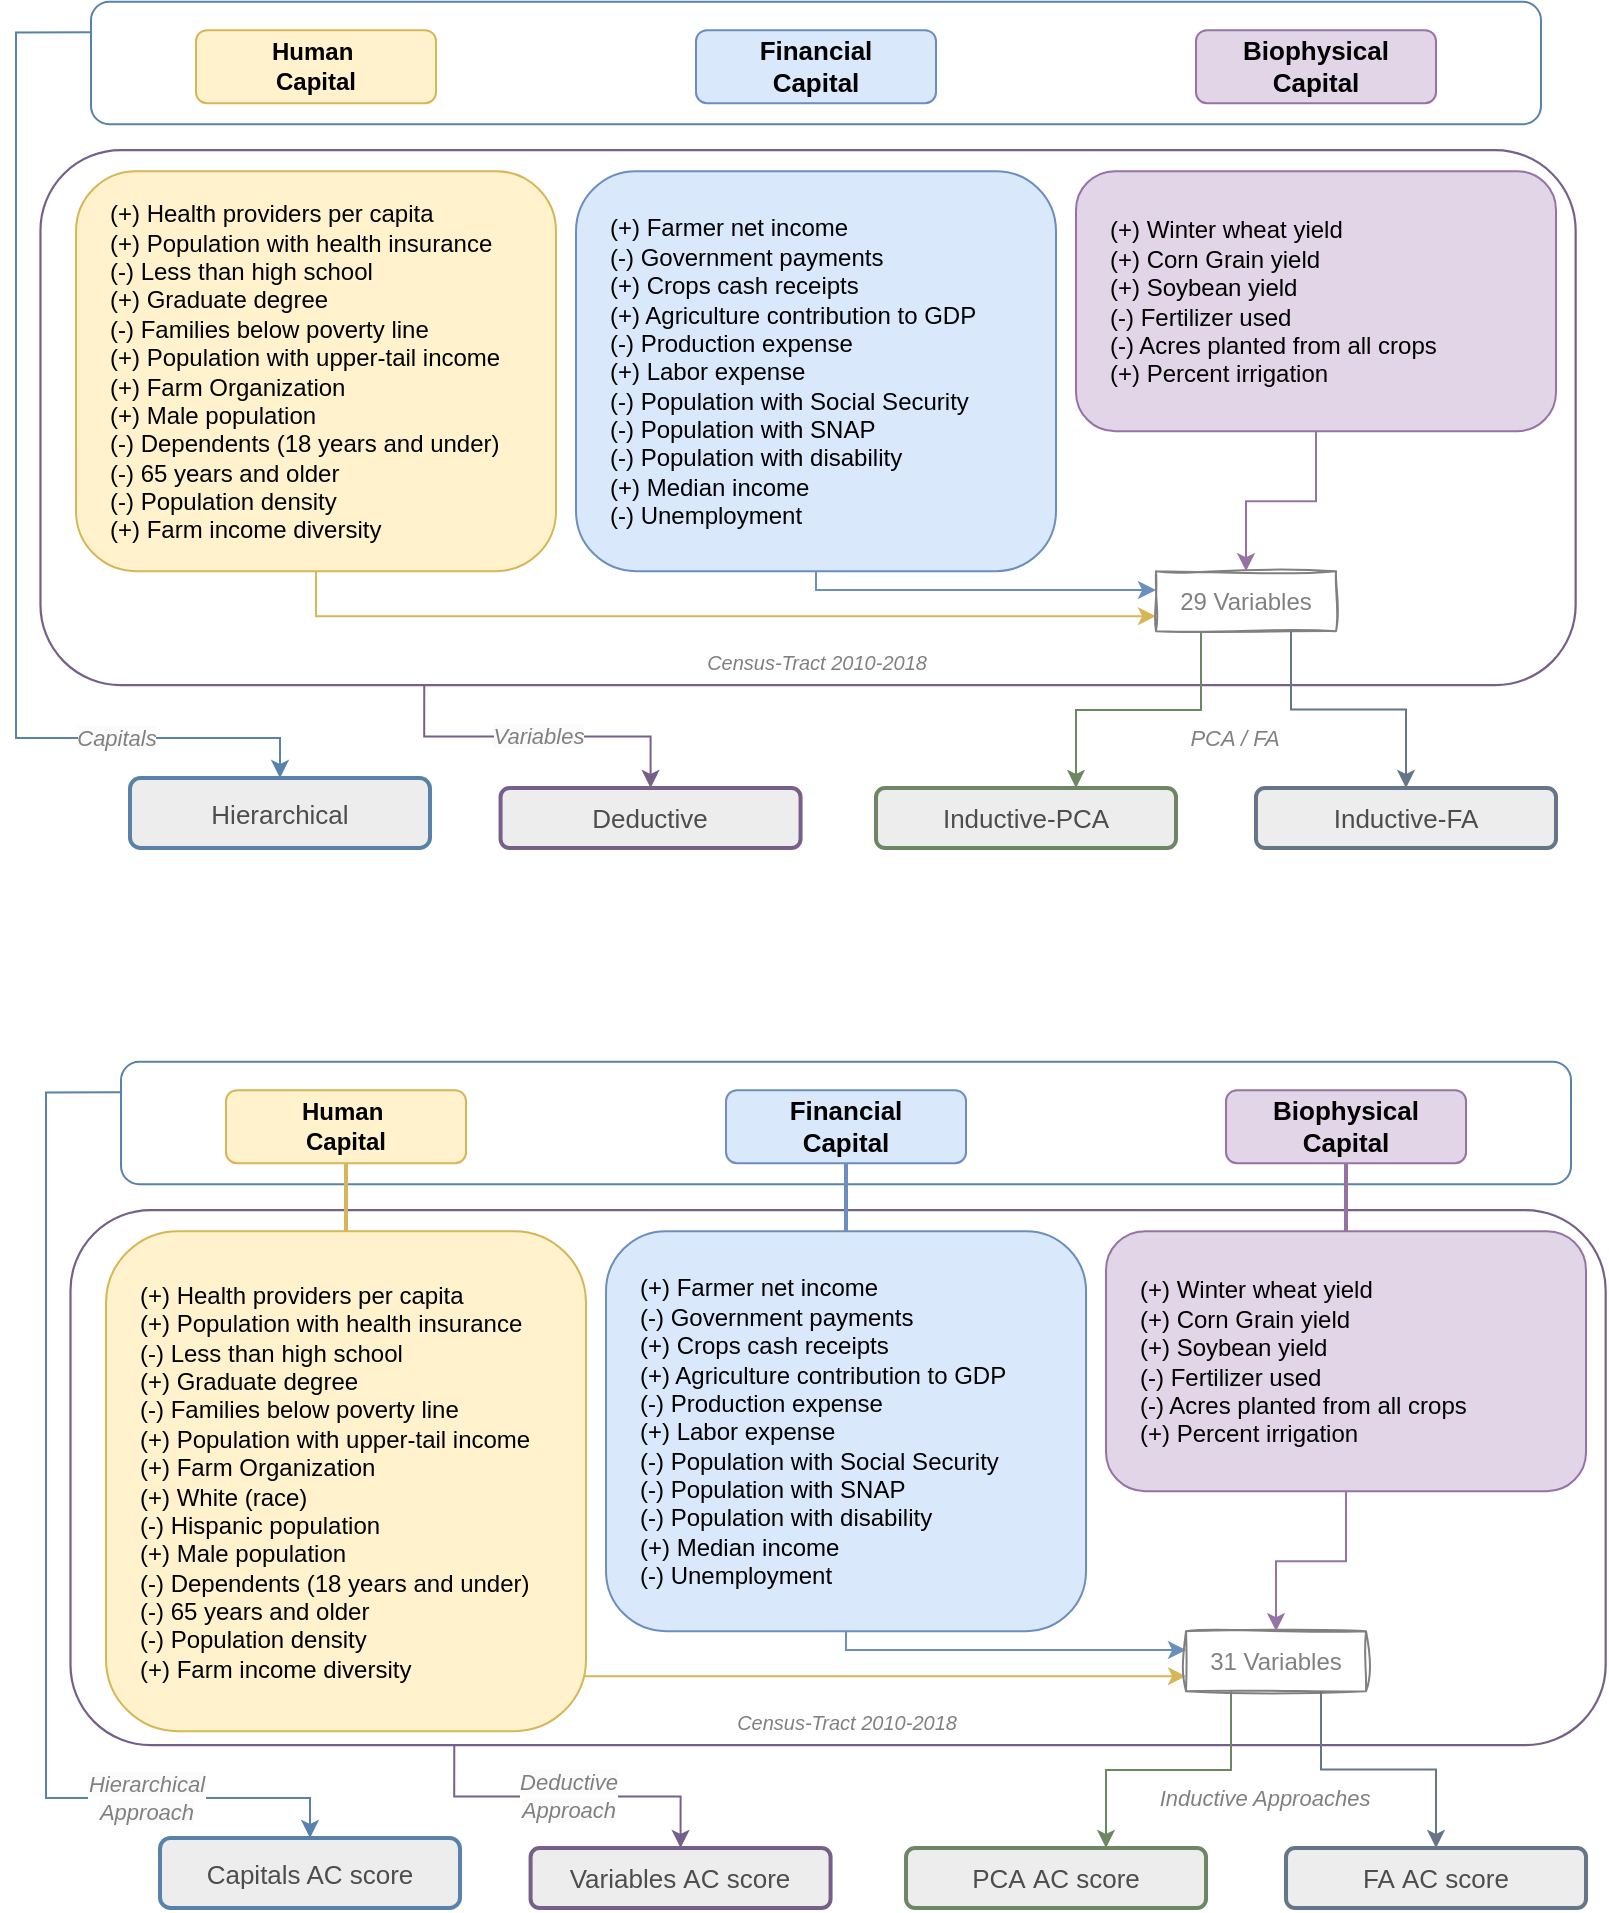 <mxfile version="28.2.7">
  <diagram name="Page-1" id="uicte08DCweA67_G2Nc7">
    <mxGraphModel dx="10" dy="1661" grid="1" gridSize="10" guides="1" tooltips="1" connect="1" arrows="1" fold="1" page="1" pageScale="1" pageWidth="850" pageHeight="1100" math="0" shadow="0">
      <root>
        <mxCell id="0" />
        <mxCell id="1" parent="0" />
        <mxCell id="P7pHUC3pd_s34ctohrT5-4" value="&lt;font style=&quot;font-size: 13px;&quot;&gt;Hierarchical&lt;/font&gt;" style="text;html=1;strokeColor=#5982AB;fillColor=#EDEDED;align=center;verticalAlign=middle;whiteSpace=wrap;rounded=1;fontSize=12;fontColor=#4D4D4D;fontFamily=Helvetica;labelBorderColor=none;labelBackgroundColor=none;strokeWidth=2;" parent="1" vertex="1">
          <mxGeometry x="917" y="-630" width="150" height="35" as="geometry" />
        </mxCell>
        <mxCell id="P7pHUC3pd_s34ctohrT5-6" value="&lt;span style=&quot;font-size: 13px;&quot;&gt;Inductive-PCA&lt;/span&gt;" style="text;html=1;strokeColor=#6D8764;fillColor=#EDEDED;align=center;verticalAlign=middle;whiteSpace=wrap;rounded=1;glass=0;shadow=0;fontColor=#4D4D4D;strokeWidth=2;" parent="1" vertex="1">
          <mxGeometry x="1290" y="-625" width="150" height="30" as="geometry" />
        </mxCell>
        <mxCell id="P7pHUC3pd_s34ctohrT5-8" value="&lt;span style=&quot;font-size: 13px;&quot;&gt;Inductive-FA&lt;/span&gt;" style="text;html=1;strokeColor=#647687;fillColor=#EDEDED;align=center;verticalAlign=middle;whiteSpace=wrap;rounded=1;glass=0;shadow=0;fontColor=#4D4D4D;strokeWidth=2;" parent="1" vertex="1">
          <mxGeometry x="1480" y="-625" width="150" height="30" as="geometry" />
        </mxCell>
        <mxCell id="P7pHUC3pd_s34ctohrT5-35" value="&lt;span style=&quot;font-family: Helvetica; font-variant-ligatures: normal; font-variant-caps: normal; font-weight: 400; letter-spacing: normal; orphans: 2; text-align: center; text-indent: 0px; text-transform: none; widows: 2; word-spacing: 0px; -webkit-text-stroke-width: 0px; white-space: normal; background-color: rgb(251, 251, 251); text-decoration-thickness: initial; text-decoration-style: initial; text-decoration-color: initial; float: none; display: inline !important;&quot;&gt;&lt;font style=&quot;font-size: 11px;&quot;&gt;&lt;i&gt;Variables&lt;/i&gt;&lt;/font&gt;&lt;/span&gt;" style="edgeStyle=orthogonalEdgeStyle;rounded=0;orthogonalLoop=1;jettySize=auto;html=1;exitX=1;exitY=0.75;exitDx=0;exitDy=0;entryX=0.5;entryY=0;entryDx=0;entryDy=0;strokeColor=#76608A;fontColor=#808080;" parent="1" source="P7pHUC3pd_s34ctohrT5-15" target="P7pHUC3pd_s34ctohrT5-2" edge="1">
          <mxGeometry x="0.002" relative="1" as="geometry">
            <mxPoint as="offset" />
          </mxGeometry>
        </mxCell>
        <mxCell id="P7pHUC3pd_s34ctohrT5-15" value="" style="rounded=1;whiteSpace=wrap;html=1;fontSize=13;labelBorderColor=default;labelBackgroundColor=none;fillColor=none;strokeColor=#76608A;rotation=90;fontColor=#333333;strokeWidth=1.1;" parent="1" vertex="1">
          <mxGeometry x="1122.28" y="-1193.97" width="267.5" height="767.59" as="geometry" />
        </mxCell>
        <mxCell id="P7pHUC3pd_s34ctohrT5-16" style="edgeStyle=orthogonalEdgeStyle;rounded=0;orthogonalLoop=1;jettySize=auto;html=1;exitX=0.5;exitY=1;exitDx=0;exitDy=0;strokeColor=#d6b656;fillColor=#fff2cc;entryX=0;entryY=0.75;entryDx=0;entryDy=0;" parent="1" target="P7pHUC3pd_s34ctohrT5-29" edge="1" source="P7pHUC3pd_s34ctohrT5-17">
          <mxGeometry relative="1" as="geometry">
            <mxPoint x="1127.8" y="-717.18" as="sourcePoint" />
            <mxPoint x="1464" y="-725.18" as="targetPoint" />
            <Array as="points">
              <mxPoint x="1010" y="-711" />
            </Array>
          </mxGeometry>
        </mxCell>
        <mxCell id="P7pHUC3pd_s34ctohrT5-17" value="&lt;div style=&quot;&quot;&gt;&lt;span style=&quot;background-color: initial;&quot;&gt;(+) Health providers per capita&lt;/span&gt;&lt;/div&gt;&lt;span style=&quot;background-color: initial;&quot;&gt;&lt;div style=&quot;&quot;&gt;&lt;span style=&quot;background-color: initial;&quot;&gt;(+) Population with health insurance&lt;/span&gt;&lt;/div&gt;&lt;/span&gt;&lt;span style=&quot;background-color: initial;&quot;&gt;&lt;div style=&quot;&quot;&gt;&lt;span style=&quot;background-color: initial;&quot;&gt;(-) Less than high school&lt;/span&gt;&lt;/div&gt;&lt;/span&gt;&lt;span style=&quot;background-color: initial;&quot;&gt;&lt;div style=&quot;&quot;&gt;&lt;span style=&quot;background-color: initial;&quot;&gt;(+) Graduate degree&lt;/span&gt;&lt;/div&gt;&lt;/span&gt;&lt;span style=&quot;background-color: initial;&quot;&gt;&lt;div style=&quot;&quot;&gt;&lt;span style=&quot;background-color: initial;&quot;&gt;(-) Families below poverty line&lt;/span&gt;&lt;/div&gt;&lt;/span&gt;&lt;span style=&quot;background-color: initial;&quot;&gt;&lt;div style=&quot;&quot;&gt;&lt;span style=&quot;background-color: initial;&quot;&gt;(+) Population with upper-tail income&lt;/span&gt;&lt;/div&gt;&lt;div style=&quot;&quot;&gt;(+) Farm Organization&lt;/div&gt;&lt;/span&gt;&lt;span style=&quot;background-color: initial;&quot;&gt;&lt;div style=&quot;&quot;&gt;&lt;span style=&quot;background-color: initial;&quot;&gt;(+) Male population&lt;/span&gt;&lt;/div&gt;&lt;/span&gt;&lt;span style=&quot;background-color: initial;&quot;&gt;&lt;div style=&quot;&quot;&gt;&lt;span style=&quot;background-color: initial;&quot;&gt;(-) Dependents (18 years and under)&lt;/span&gt;&lt;/div&gt;&lt;/span&gt;&lt;span style=&quot;background-color: initial;&quot;&gt;&lt;div style=&quot;&quot;&gt;&lt;span style=&quot;background-color: initial;&quot;&gt;(-) 65 years and older&lt;/span&gt;&lt;/div&gt;&lt;/span&gt;&lt;span style=&quot;background-color: initial;&quot;&gt;&lt;div style=&quot;&quot;&gt;&lt;span style=&quot;background-color: initial;&quot;&gt;(-) Population density&lt;/span&gt;&lt;/div&gt;&lt;/span&gt;&lt;span style=&quot;background-color: initial;&quot;&gt;&lt;div style=&quot;&quot;&gt;&lt;span style=&quot;background-color: initial;&quot;&gt;(+) Farm income diversity&amp;nbsp;&lt;/span&gt;&lt;/div&gt;&lt;/span&gt;" style="whiteSpace=wrap;html=1;rounded=1;fillColor=#fff2cc;strokeColor=#d6b656;align=left;spacingLeft=15;" parent="1" vertex="1">
          <mxGeometry x="890" y="-933.43" width="240" height="200" as="geometry" />
        </mxCell>
        <mxCell id="P7pHUC3pd_s34ctohrT5-18" style="edgeStyle=orthogonalEdgeStyle;rounded=0;orthogonalLoop=1;jettySize=auto;html=1;entryX=0;entryY=0.346;entryDx=0;entryDy=0;strokeColor=#6c8ebf;exitX=0.5;exitY=1;exitDx=0;exitDy=0;fillColor=#dae8fc;entryPerimeter=0;" parent="1" source="P7pHUC3pd_s34ctohrT5-19" target="P7pHUC3pd_s34ctohrT5-29" edge="1">
          <mxGeometry relative="1" as="geometry">
            <mxPoint x="1350" y="-701.44" as="targetPoint" />
            <mxPoint x="1265" y="-723.94" as="sourcePoint" />
            <Array as="points">
              <mxPoint x="1260" y="-723.93" />
              <mxPoint x="1430" y="-723.93" />
            </Array>
          </mxGeometry>
        </mxCell>
        <mxCell id="P7pHUC3pd_s34ctohrT5-19" value="&lt;div style=&quot;&quot;&gt;&lt;span style=&quot;background-color: initial;&quot;&gt;(+) Farmer net income&lt;/span&gt;&lt;/div&gt;&lt;span style=&quot;background-color: initial;&quot;&gt;&lt;div style=&quot;&quot;&gt;&lt;span style=&quot;background-color: initial;&quot;&gt;(-) Government payments&lt;/span&gt;&lt;/div&gt;&lt;/span&gt;&lt;span style=&quot;background-color: initial;&quot;&gt;&lt;div style=&quot;&quot;&gt;&lt;span style=&quot;background-color: initial;&quot;&gt;(+) Crops cash receipts&lt;/span&gt;&lt;/div&gt;&lt;/span&gt;&lt;span style=&quot;background-color: initial;&quot;&gt;&lt;div style=&quot;&quot;&gt;&lt;span style=&quot;background-color: initial;&quot;&gt;(+) Agriculture contribution to GDP&lt;/span&gt;&lt;/div&gt;&lt;/span&gt;&lt;span style=&quot;background-color: initial;&quot;&gt;&lt;div style=&quot;&quot;&gt;&lt;span style=&quot;background-color: initial;&quot;&gt;(-) Production expense&lt;/span&gt;&lt;/div&gt;&lt;/span&gt;&lt;span style=&quot;background-color: initial;&quot;&gt;&lt;div style=&quot;&quot;&gt;&lt;span style=&quot;background-color: initial;&quot;&gt;(+) Labor expense&lt;/span&gt;&lt;/div&gt;&lt;/span&gt;&lt;span style=&quot;background-color: initial;&quot;&gt;&lt;div style=&quot;&quot;&gt;&lt;span style=&quot;background-color: initial;&quot;&gt;(-) Population with Social Security&lt;/span&gt;&lt;/div&gt;&lt;/span&gt;&lt;span style=&quot;background-color: initial;&quot;&gt;&lt;div style=&quot;&quot;&gt;&lt;span style=&quot;background-color: initial;&quot;&gt;(-) Population with SNAP&lt;/span&gt;&lt;/div&gt;&lt;/span&gt;&lt;span style=&quot;background-color: initial;&quot;&gt;&lt;div style=&quot;&quot;&gt;&lt;span style=&quot;background-color: initial;&quot;&gt;(-) Population with disability&lt;/span&gt;&lt;/div&gt;&lt;/span&gt;&lt;span style=&quot;background-color: initial;&quot;&gt;&lt;div style=&quot;&quot;&gt;&lt;span style=&quot;background-color: initial;&quot;&gt;(+) Median income&lt;/span&gt;&lt;/div&gt;&lt;/span&gt;&lt;span style=&quot;background-color: initial;&quot;&gt;&lt;div style=&quot;&quot;&gt;&lt;span style=&quot;background-color: initial;&quot;&gt;(-) Unemployment&lt;/span&gt;&lt;/div&gt;&lt;/span&gt;" style="whiteSpace=wrap;html=1;rounded=1;fillColor=#dae8fc;strokeColor=#6c8ebf;align=left;spacingLeft=15;" parent="1" vertex="1">
          <mxGeometry x="1140" y="-933.43" width="240" height="200" as="geometry" />
        </mxCell>
        <mxCell id="P7pHUC3pd_s34ctohrT5-34" value="&lt;i style=&quot;forced-color-adjust: none; font-family: Helvetica; font-variant-ligatures: normal; font-variant-caps: normal; font-weight: 400; letter-spacing: normal; orphans: 2; text-align: center; text-indent: 0px; text-transform: none; widows: 2; word-spacing: 0px; -webkit-text-stroke-width: 0px; white-space: normal; background-color: rgb(251, 251, 251); text-decoration-thickness: initial; text-decoration-style: initial; text-decoration-color: initial;&quot;&gt;Capitals&lt;/i&gt;" style="edgeStyle=orthogonalEdgeStyle;rounded=0;orthogonalLoop=1;jettySize=auto;html=1;exitX=0.25;exitY=1;exitDx=0;exitDy=0;strokeColor=#5982AB;fontColor=#808080;" parent="1" source="P7pHUC3pd_s34ctohrT5-21" target="P7pHUC3pd_s34ctohrT5-4" edge="1">
          <mxGeometry x="0.624" relative="1" as="geometry">
            <Array as="points">
              <mxPoint x="860" y="-1003" />
              <mxPoint x="860" y="-650" />
              <mxPoint x="992" y="-650" />
            </Array>
            <mxPoint as="offset" />
          </mxGeometry>
        </mxCell>
        <mxCell id="P7pHUC3pd_s34ctohrT5-21" value="" style="rounded=1;whiteSpace=wrap;html=1;labelBackgroundColor=none;labelBorderColor=default;strokeColor=#5982AB;fontSize=13;fillColor=none;gradientColor=default;rotation=90;" parent="1" vertex="1">
          <mxGeometry x="1229.36" y="-1350" width="61.28" height="725" as="geometry" />
        </mxCell>
        <mxCell id="P7pHUC3pd_s34ctohrT5-22" style="edgeStyle=orthogonalEdgeStyle;rounded=0;orthogonalLoop=1;jettySize=auto;html=1;exitX=0.5;exitY=1;exitDx=0;exitDy=0;entryX=0.5;entryY=0;entryDx=0;entryDy=0;strokeColor=#9673a6;fillColor=#e1d5e7;" parent="1" source="P7pHUC3pd_s34ctohrT5-23" target="P7pHUC3pd_s34ctohrT5-29" edge="1">
          <mxGeometry relative="1" as="geometry" />
        </mxCell>
        <mxCell id="P7pHUC3pd_s34ctohrT5-23" value="&lt;div style=&quot;&quot;&gt;&lt;span style=&quot;background-color: initial;&quot;&gt;(+) Winter wheat yield&lt;/span&gt;&lt;/div&gt;&lt;span style=&quot;background-color: initial;&quot;&gt;&lt;div style=&quot;&quot;&gt;&lt;span style=&quot;background-color: initial;&quot;&gt;(+) Corn Grain yield&lt;/span&gt;&lt;/div&gt;&lt;/span&gt;&lt;span style=&quot;background-color: initial;&quot;&gt;&lt;div style=&quot;&quot;&gt;&lt;span style=&quot;background-color: initial;&quot;&gt;(+) Soybean yield&lt;/span&gt;&lt;/div&gt;&lt;/span&gt;&lt;span style=&quot;background-color: initial;&quot;&gt;&lt;div style=&quot;&quot;&gt;&lt;span style=&quot;background-color: initial;&quot;&gt;(-) Fertilizer used&lt;/span&gt;&lt;/div&gt;&lt;/span&gt;&lt;span style=&quot;background-color: initial;&quot;&gt;&lt;div style=&quot;&quot;&gt;&lt;span style=&quot;background-color: initial;&quot;&gt;(-) Acres planted from all crops&lt;/span&gt;&lt;/div&gt;&lt;/span&gt;&lt;span style=&quot;background-color: initial;&quot;&gt;&lt;div style=&quot;&quot;&gt;&lt;span style=&quot;background-color: initial;&quot;&gt;(+) Percent irrigation&lt;/span&gt;&lt;/div&gt;&lt;/span&gt;" style="html=1;rounded=1;fillColor=#e1d5e7;strokeColor=#9673a6;align=left;horizontal=1;whiteSpace=wrap;spacingLeft=15;" parent="1" vertex="1">
          <mxGeometry x="1390" y="-933.43" width="240" height="130" as="geometry" />
        </mxCell>
        <mxCell id="P7pHUC3pd_s34ctohrT5-24" value="&lt;b&gt;Human&amp;nbsp;&lt;/b&gt;&lt;div&gt;&lt;b&gt;Capital&lt;/b&gt;&lt;/div&gt;" style="whiteSpace=wrap;html=1;fillColor=#fff2cc;strokeColor=#d6b656;rounded=1;" parent="1" vertex="1">
          <mxGeometry x="950" y="-1003.93" width="120" height="36.5" as="geometry" />
        </mxCell>
        <mxCell id="P7pHUC3pd_s34ctohrT5-25" value="&lt;b&gt;&lt;font style=&quot;font-size: 13px;&quot;&gt;Financial&lt;/font&gt;&lt;/b&gt;&lt;div&gt;&lt;b&gt;&lt;font style=&quot;font-size: 13px;&quot;&gt;Capital&lt;/font&gt;&lt;/b&gt;&lt;/div&gt;" style="whiteSpace=wrap;html=1;fillColor=#dae8fc;strokeColor=#6c8ebf;rounded=1;" parent="1" vertex="1">
          <mxGeometry x="1200" y="-1003.93" width="120" height="36.5" as="geometry" />
        </mxCell>
        <mxCell id="P7pHUC3pd_s34ctohrT5-26" value="&lt;b&gt;Biophysical Capital&lt;/b&gt;" style="whiteSpace=wrap;html=1;fillColor=#e1d5e7;strokeColor=#9673a6;rounded=1;fontSize=13;" parent="1" vertex="1">
          <mxGeometry x="1450" y="-1003.93" width="120" height="36.5" as="geometry" />
        </mxCell>
        <mxCell id="P7pHUC3pd_s34ctohrT5-36" value="&lt;i&gt;PCA / FA&lt;/i&gt;" style="edgeStyle=orthogonalEdgeStyle;rounded=0;orthogonalLoop=1;jettySize=auto;html=1;exitX=0.25;exitY=1;exitDx=0;exitDy=0;fontColor=#808080;strokeColor=#6D8764;" parent="1" source="P7pHUC3pd_s34ctohrT5-29" target="P7pHUC3pd_s34ctohrT5-6" edge="1">
          <mxGeometry x="-0.44" y="22" relative="1" as="geometry">
            <Array as="points">
              <mxPoint x="1453" y="-664" />
              <mxPoint x="1390" y="-664" />
            </Array>
            <mxPoint x="17" y="-8" as="offset" />
          </mxGeometry>
        </mxCell>
        <mxCell id="P7pHUC3pd_s34ctohrT5-29" value="&lt;font color=&quot;#808080&quot;&gt;29 Variables&lt;/font&gt;" style="text;html=1;strokeColor=#808080;fillColor=none;align=center;verticalAlign=middle;whiteSpace=wrap;rounded=0;glass=0;sketch=1;curveFitting=1;jiggle=2;shadow=0;" parent="1" vertex="1">
          <mxGeometry x="1430" y="-733.43" width="90" height="30" as="geometry" />
        </mxCell>
        <mxCell id="P7pHUC3pd_s34ctohrT5-30" value="&lt;font style=&quot;font-size: 10px;&quot; color=&quot;#808080&quot;&gt;Census-Tract 2010-2018&lt;/font&gt;" style="text;html=1;strokeColor=none;fillColor=none;align=center;verticalAlign=middle;whiteSpace=wrap;rounded=0;glass=0;sketch=1;curveFitting=1;jiggle=2;shadow=0;fontStyle=2;fontSize=10;" parent="1" vertex="1">
          <mxGeometry x="1190.52" y="-703.43" width="138.97" height="30" as="geometry" />
        </mxCell>
        <mxCell id="P7pHUC3pd_s34ctohrT5-2" value="&lt;font style=&quot;font-size: 13px;&quot;&gt;Deductive&lt;/font&gt;" style="text;html=1;strokeColor=#76608A;fillColor=#EDEDED;align=center;verticalAlign=middle;whiteSpace=wrap;rounded=1;fontSize=12;fontColor=#4D4D4D;strokeWidth=2;labelBorderColor=none;labelBackgroundColor=none;" parent="1" vertex="1">
          <mxGeometry x="1102.28" y="-625" width="150" height="30" as="geometry" />
        </mxCell>
        <mxCell id="P7pHUC3pd_s34ctohrT5-37" style="edgeStyle=orthogonalEdgeStyle;rounded=0;orthogonalLoop=1;jettySize=auto;html=1;exitX=0.75;exitY=1;exitDx=0;exitDy=0;entryX=0.5;entryY=0;entryDx=0;entryDy=0;strokeColor=#647687;" parent="1" source="P7pHUC3pd_s34ctohrT5-29" target="P7pHUC3pd_s34ctohrT5-8" edge="1">
          <mxGeometry relative="1" as="geometry">
            <mxPoint x="1485" y="-693" as="sourcePoint" />
            <mxPoint x="1375" y="-615" as="targetPoint" />
          </mxGeometry>
        </mxCell>
        <mxCell id="kjPytCBlo191vAN6Z_1w-1" value="&lt;font style=&quot;font-size: 13px;&quot;&gt;Capitals AC score&lt;/font&gt;" style="text;html=1;strokeColor=#5982AB;fillColor=#EDEDED;align=center;verticalAlign=middle;whiteSpace=wrap;rounded=1;fontSize=12;fontColor=#4D4D4D;fontFamily=Helvetica;labelBorderColor=none;labelBackgroundColor=none;strokeWidth=2;" parent="1" vertex="1">
          <mxGeometry x="932.01" y="-100" width="150" height="35" as="geometry" />
        </mxCell>
        <mxCell id="kjPytCBlo191vAN6Z_1w-2" value="&lt;font style=&quot;font-size: 13px;&quot;&gt;&lt;font style=&quot;font-size: 13px;&quot;&gt;PCA&amp;nbsp;&lt;/font&gt;&lt;span style=&quot;&quot;&gt;AC score&lt;/span&gt;&lt;/font&gt;" style="text;html=1;strokeColor=#6D8764;fillColor=#EDEDED;align=center;verticalAlign=middle;whiteSpace=wrap;rounded=1;glass=0;shadow=0;fontColor=#4D4D4D;strokeWidth=2;" parent="1" vertex="1">
          <mxGeometry x="1305.01" y="-95" width="150" height="30" as="geometry" />
        </mxCell>
        <mxCell id="kjPytCBlo191vAN6Z_1w-3" value="&lt;font style=&quot;font-size: 13px;&quot;&gt;&lt;font style=&quot;font-size: 13px;&quot;&gt;FA&amp;nbsp;&lt;/font&gt;&lt;span style=&quot;&quot;&gt;AC score&lt;/span&gt;&lt;/font&gt;" style="text;html=1;strokeColor=#647687;fillColor=#EDEDED;align=center;verticalAlign=middle;whiteSpace=wrap;rounded=1;glass=0;shadow=0;fontColor=#4D4D4D;strokeWidth=2;" parent="1" vertex="1">
          <mxGeometry x="1495.01" y="-95" width="150" height="30" as="geometry" />
        </mxCell>
        <mxCell id="kjPytCBlo191vAN6Z_1w-4" value="&lt;span style=&quot;font-family: Helvetica; font-variant-ligatures: normal; font-variant-caps: normal; font-weight: 400; letter-spacing: normal; orphans: 2; text-align: center; text-indent: 0px; text-transform: none; widows: 2; word-spacing: 0px; -webkit-text-stroke-width: 0px; white-space: normal; background-color: rgb(251, 251, 251); text-decoration-thickness: initial; text-decoration-style: initial; text-decoration-color: initial; float: none; display: inline !important;&quot;&gt;&lt;font style=&quot;font-size: 11px;&quot;&gt;&lt;i&gt;Deductive Approach&lt;/i&gt;&lt;/font&gt;&lt;/span&gt;" style="edgeStyle=orthogonalEdgeStyle;rounded=0;orthogonalLoop=1;jettySize=auto;html=1;exitX=1;exitY=0.75;exitDx=0;exitDy=0;entryX=0.5;entryY=0;entryDx=0;entryDy=0;strokeColor=#76608A;fontColor=#808080;" parent="1" source="kjPytCBlo191vAN6Z_1w-5" target="kjPytCBlo191vAN6Z_1w-20" edge="1">
          <mxGeometry x="0.002" relative="1" as="geometry">
            <mxPoint as="offset" />
          </mxGeometry>
        </mxCell>
        <mxCell id="kjPytCBlo191vAN6Z_1w-5" value="" style="rounded=1;whiteSpace=wrap;html=1;fontSize=13;labelBorderColor=default;labelBackgroundColor=none;fillColor=none;strokeColor=#76608A;rotation=90;fontColor=#333333;strokeWidth=1.1;" parent="1" vertex="1">
          <mxGeometry x="1137.29" y="-663.97" width="267.5" height="767.59" as="geometry" />
        </mxCell>
        <mxCell id="kjPytCBlo191vAN6Z_1w-6" style="edgeStyle=orthogonalEdgeStyle;rounded=0;orthogonalLoop=1;jettySize=auto;html=1;exitX=0.995;exitY=0.832;exitDx=0;exitDy=0;strokeColor=#d6b656;exitPerimeter=0;fillColor=#fff2cc;entryX=0;entryY=0.75;entryDx=0;entryDy=0;" parent="1" target="kjPytCBlo191vAN6Z_1w-18" edge="1">
          <mxGeometry relative="1" as="geometry">
            <mxPoint x="1142.81" y="-187.18" as="sourcePoint" />
            <mxPoint x="1479.01" y="-195.18" as="targetPoint" />
            <Array as="points">
              <mxPoint x="1134.01" y="-186.93" />
              <mxPoint x="1134.01" y="-180.93" />
            </Array>
          </mxGeometry>
        </mxCell>
        <mxCell id="kjPytCBlo191vAN6Z_1w-7" value="&lt;div style=&quot;&quot;&gt;&lt;span style=&quot;background-color: initial;&quot;&gt;(+) Health providers per capita&lt;/span&gt;&lt;/div&gt;&lt;span style=&quot;background-color: initial;&quot;&gt;&lt;div style=&quot;&quot;&gt;&lt;span style=&quot;background-color: initial;&quot;&gt;(+) Population with health insurance&lt;/span&gt;&lt;/div&gt;&lt;/span&gt;&lt;span style=&quot;background-color: initial;&quot;&gt;&lt;div style=&quot;&quot;&gt;&lt;span style=&quot;background-color: initial;&quot;&gt;(-) Less than high school&lt;/span&gt;&lt;/div&gt;&lt;/span&gt;&lt;span style=&quot;background-color: initial;&quot;&gt;&lt;div style=&quot;&quot;&gt;&lt;span style=&quot;background-color: initial;&quot;&gt;(+) Graduate degree&lt;/span&gt;&lt;/div&gt;&lt;/span&gt;&lt;span style=&quot;background-color: initial;&quot;&gt;&lt;div style=&quot;&quot;&gt;&lt;span style=&quot;background-color: initial;&quot;&gt;(-) Families below poverty line&lt;/span&gt;&lt;/div&gt;&lt;/span&gt;&lt;span style=&quot;background-color: initial;&quot;&gt;&lt;div style=&quot;&quot;&gt;&lt;span style=&quot;background-color: initial;&quot;&gt;(+) Population with upper-tail income&lt;/span&gt;&lt;/div&gt;&lt;div style=&quot;&quot;&gt;(+) Farm Organization&lt;span style=&quot;background-color: initial;&quot;&gt;&lt;br&gt;&lt;/span&gt;&lt;/div&gt;&lt;/span&gt;&lt;span style=&quot;background-color: initial;&quot;&gt;&lt;div style=&quot;&quot;&gt;&lt;span style=&quot;background-color: initial;&quot;&gt;(+) White (race)&lt;/span&gt;&lt;/div&gt;&lt;/span&gt;&lt;span style=&quot;background-color: initial;&quot;&gt;&lt;div style=&quot;&quot;&gt;&lt;span style=&quot;background-color: initial;&quot;&gt;(-) Hispanic population&lt;/span&gt;&lt;/div&gt;&lt;/span&gt;&lt;span style=&quot;background-color: initial;&quot;&gt;&lt;div style=&quot;&quot;&gt;&lt;span style=&quot;background-color: initial;&quot;&gt;(+) Male population&lt;/span&gt;&lt;/div&gt;&lt;/span&gt;&lt;span style=&quot;background-color: initial;&quot;&gt;&lt;div style=&quot;&quot;&gt;&lt;span style=&quot;background-color: initial;&quot;&gt;(-) Dependents (18 years and under)&lt;/span&gt;&lt;/div&gt;&lt;/span&gt;&lt;span style=&quot;background-color: initial;&quot;&gt;&lt;div style=&quot;&quot;&gt;&lt;span style=&quot;background-color: initial;&quot;&gt;(-) 65 years and older&lt;/span&gt;&lt;/div&gt;&lt;/span&gt;&lt;span style=&quot;background-color: initial;&quot;&gt;&lt;div style=&quot;&quot;&gt;&lt;span style=&quot;background-color: initial;&quot;&gt;(-) Population density&lt;/span&gt;&lt;/div&gt;&lt;/span&gt;&lt;span style=&quot;background-color: initial;&quot;&gt;&lt;div style=&quot;&quot;&gt;&lt;span style=&quot;background-color: initial;&quot;&gt;(+) Farm income diversity&amp;nbsp;&lt;/span&gt;&lt;/div&gt;&lt;/span&gt;" style="whiteSpace=wrap;html=1;rounded=1;fillColor=#fff2cc;strokeColor=#d6b656;align=left;spacingLeft=15;" parent="1" vertex="1">
          <mxGeometry x="905.01" y="-403.43" width="240" height="250" as="geometry" />
        </mxCell>
        <mxCell id="kjPytCBlo191vAN6Z_1w-8" style="edgeStyle=orthogonalEdgeStyle;rounded=0;orthogonalLoop=1;jettySize=auto;html=1;entryX=0;entryY=0.346;entryDx=0;entryDy=0;strokeColor=#6c8ebf;exitX=0.5;exitY=1;exitDx=0;exitDy=0;fillColor=#dae8fc;entryPerimeter=0;" parent="1" source="kjPytCBlo191vAN6Z_1w-9" target="kjPytCBlo191vAN6Z_1w-18" edge="1">
          <mxGeometry relative="1" as="geometry">
            <mxPoint x="1365.01" y="-171.44" as="targetPoint" />
            <mxPoint x="1280.01" y="-193.94" as="sourcePoint" />
            <Array as="points">
              <mxPoint x="1275.01" y="-193.93" />
              <mxPoint x="1445.01" y="-193.93" />
            </Array>
          </mxGeometry>
        </mxCell>
        <mxCell id="kjPytCBlo191vAN6Z_1w-9" value="&lt;div style=&quot;&quot;&gt;&lt;span style=&quot;background-color: initial;&quot;&gt;(+) Farmer net income&lt;/span&gt;&lt;/div&gt;&lt;span style=&quot;background-color: initial;&quot;&gt;&lt;div style=&quot;&quot;&gt;&lt;span style=&quot;background-color: initial;&quot;&gt;(-) Government payments&lt;/span&gt;&lt;/div&gt;&lt;/span&gt;&lt;span style=&quot;background-color: initial;&quot;&gt;&lt;div style=&quot;&quot;&gt;&lt;span style=&quot;background-color: initial;&quot;&gt;(+) Crops cash receipts&lt;/span&gt;&lt;/div&gt;&lt;/span&gt;&lt;span style=&quot;background-color: initial;&quot;&gt;&lt;div style=&quot;&quot;&gt;&lt;span style=&quot;background-color: initial;&quot;&gt;(+) Agriculture contribution to GDP&lt;/span&gt;&lt;/div&gt;&lt;/span&gt;&lt;span style=&quot;background-color: initial;&quot;&gt;&lt;div style=&quot;&quot;&gt;&lt;span style=&quot;background-color: initial;&quot;&gt;(-) Production expense&lt;/span&gt;&lt;/div&gt;&lt;/span&gt;&lt;span style=&quot;background-color: initial;&quot;&gt;&lt;div style=&quot;&quot;&gt;&lt;span style=&quot;background-color: initial;&quot;&gt;(+) Labor expense&lt;/span&gt;&lt;/div&gt;&lt;/span&gt;&lt;span style=&quot;background-color: initial;&quot;&gt;&lt;div style=&quot;&quot;&gt;&lt;span style=&quot;background-color: initial;&quot;&gt;(-) Population with Social Security&lt;/span&gt;&lt;/div&gt;&lt;/span&gt;&lt;span style=&quot;background-color: initial;&quot;&gt;&lt;div style=&quot;&quot;&gt;&lt;span style=&quot;background-color: initial;&quot;&gt;(-) Population with SNAP&lt;/span&gt;&lt;/div&gt;&lt;/span&gt;&lt;span style=&quot;background-color: initial;&quot;&gt;&lt;div style=&quot;&quot;&gt;&lt;span style=&quot;background-color: initial;&quot;&gt;(-) Population with disability&lt;/span&gt;&lt;/div&gt;&lt;/span&gt;&lt;span style=&quot;background-color: initial;&quot;&gt;&lt;div style=&quot;&quot;&gt;&lt;span style=&quot;background-color: initial;&quot;&gt;(+) Median income&lt;/span&gt;&lt;/div&gt;&lt;/span&gt;&lt;span style=&quot;background-color: initial;&quot;&gt;&lt;div style=&quot;&quot;&gt;&lt;span style=&quot;background-color: initial;&quot;&gt;(-) Unemployment&lt;/span&gt;&lt;/div&gt;&lt;/span&gt;" style="whiteSpace=wrap;html=1;rounded=1;fillColor=#dae8fc;strokeColor=#6c8ebf;align=left;spacingLeft=15;" parent="1" vertex="1">
          <mxGeometry x="1155.01" y="-403.43" width="240" height="200" as="geometry" />
        </mxCell>
        <mxCell id="kjPytCBlo191vAN6Z_1w-10" value="&lt;i style=&quot;forced-color-adjust: none; font-family: Helvetica; font-variant-ligatures: normal; font-variant-caps: normal; font-weight: 400; letter-spacing: normal; orphans: 2; text-align: center; text-indent: 0px; text-transform: none; widows: 2; word-spacing: 0px; -webkit-text-stroke-width: 0px; white-space: normal; background-color: rgb(251, 251, 251); text-decoration-thickness: initial; text-decoration-style: initial; text-decoration-color: initial;&quot;&gt;Hierarchical Approach&lt;/i&gt;" style="edgeStyle=orthogonalEdgeStyle;rounded=0;orthogonalLoop=1;jettySize=auto;html=1;exitX=0.25;exitY=1;exitDx=0;exitDy=0;strokeColor=#5982AB;fontColor=#808080;" parent="1" source="kjPytCBlo191vAN6Z_1w-11" target="kjPytCBlo191vAN6Z_1w-1" edge="1">
          <mxGeometry x="0.624" relative="1" as="geometry">
            <Array as="points">
              <mxPoint x="875.01" y="-473" />
              <mxPoint x="875.01" y="-120" />
              <mxPoint x="1007.01" y="-120" />
            </Array>
            <mxPoint as="offset" />
          </mxGeometry>
        </mxCell>
        <mxCell id="kjPytCBlo191vAN6Z_1w-11" value="" style="rounded=1;whiteSpace=wrap;html=1;labelBackgroundColor=none;labelBorderColor=default;strokeColor=#5982AB;fontSize=13;fillColor=none;gradientColor=default;rotation=90;" parent="1" vertex="1">
          <mxGeometry x="1244.37" y="-820" width="61.28" height="725" as="geometry" />
        </mxCell>
        <mxCell id="kjPytCBlo191vAN6Z_1w-12" style="edgeStyle=orthogonalEdgeStyle;rounded=0;orthogonalLoop=1;jettySize=auto;html=1;exitX=0.5;exitY=1;exitDx=0;exitDy=0;entryX=0.5;entryY=0;entryDx=0;entryDy=0;strokeColor=#9673a6;fillColor=#e1d5e7;" parent="1" source="kjPytCBlo191vAN6Z_1w-13" target="kjPytCBlo191vAN6Z_1w-18" edge="1">
          <mxGeometry relative="1" as="geometry" />
        </mxCell>
        <mxCell id="kjPytCBlo191vAN6Z_1w-13" value="&lt;div style=&quot;&quot;&gt;&lt;span style=&quot;background-color: initial;&quot;&gt;(+) Winter wheat yield&lt;/span&gt;&lt;/div&gt;&lt;span style=&quot;background-color: initial;&quot;&gt;&lt;div style=&quot;&quot;&gt;&lt;span style=&quot;background-color: initial;&quot;&gt;(+) Corn Grain yield&lt;/span&gt;&lt;/div&gt;&lt;/span&gt;&lt;span style=&quot;background-color: initial;&quot;&gt;&lt;div style=&quot;&quot;&gt;&lt;span style=&quot;background-color: initial;&quot;&gt;(+) Soybean yield&lt;/span&gt;&lt;/div&gt;&lt;/span&gt;&lt;span style=&quot;background-color: initial;&quot;&gt;&lt;div style=&quot;&quot;&gt;&lt;span style=&quot;background-color: initial;&quot;&gt;(-) Fertilizer used&lt;/span&gt;&lt;/div&gt;&lt;/span&gt;&lt;span style=&quot;background-color: initial;&quot;&gt;&lt;div style=&quot;&quot;&gt;&lt;span style=&quot;background-color: initial;&quot;&gt;(-) Acres planted from all crops&lt;/span&gt;&lt;/div&gt;&lt;/span&gt;&lt;span style=&quot;background-color: initial;&quot;&gt;&lt;div style=&quot;&quot;&gt;&lt;span style=&quot;background-color: initial;&quot;&gt;(+) Percent irrigation&lt;/span&gt;&lt;/div&gt;&lt;/span&gt;" style="html=1;rounded=1;fillColor=#e1d5e7;strokeColor=#9673a6;align=left;horizontal=1;whiteSpace=wrap;spacingLeft=15;" parent="1" vertex="1">
          <mxGeometry x="1405.01" y="-403.43" width="240" height="130" as="geometry" />
        </mxCell>
        <mxCell id="kjPytCBlo191vAN6Z_1w-22" style="edgeStyle=orthogonalEdgeStyle;rounded=0;orthogonalLoop=1;jettySize=auto;html=1;exitX=0.5;exitY=1;exitDx=0;exitDy=0;endArrow=none;endFill=0;fillColor=#fff2cc;strokeColor=#d6b656;strokeWidth=2;" parent="1" source="kjPytCBlo191vAN6Z_1w-14" target="kjPytCBlo191vAN6Z_1w-7" edge="1">
          <mxGeometry relative="1" as="geometry" />
        </mxCell>
        <mxCell id="kjPytCBlo191vAN6Z_1w-14" value="&lt;b&gt;Human&amp;nbsp;&lt;/b&gt;&lt;div&gt;&lt;b&gt;Capital&lt;/b&gt;&lt;/div&gt;" style="whiteSpace=wrap;html=1;fillColor=#fff2cc;strokeColor=#d6b656;rounded=1;" parent="1" vertex="1">
          <mxGeometry x="965.01" y="-473.93" width="120" height="36.5" as="geometry" />
        </mxCell>
        <mxCell id="kjPytCBlo191vAN6Z_1w-23" style="edgeStyle=orthogonalEdgeStyle;rounded=0;orthogonalLoop=1;jettySize=auto;html=1;exitX=0.5;exitY=1;exitDx=0;exitDy=0;entryX=0.5;entryY=0;entryDx=0;entryDy=0;endArrow=none;endFill=0;strokeColor=light-dark(#6c8ebf, #ededed);strokeWidth=2;" parent="1" source="kjPytCBlo191vAN6Z_1w-15" target="kjPytCBlo191vAN6Z_1w-9" edge="1">
          <mxGeometry relative="1" as="geometry" />
        </mxCell>
        <mxCell id="kjPytCBlo191vAN6Z_1w-15" value="&lt;b&gt;&lt;font style=&quot;font-size: 13px;&quot;&gt;Financial&lt;/font&gt;&lt;/b&gt;&lt;div&gt;&lt;b&gt;&lt;font style=&quot;font-size: 13px;&quot;&gt;Capital&lt;/font&gt;&lt;/b&gt;&lt;/div&gt;" style="whiteSpace=wrap;html=1;fillColor=#dae8fc;strokeColor=#6c8ebf;rounded=1;" parent="1" vertex="1">
          <mxGeometry x="1215.01" y="-473.93" width="120" height="36.5" as="geometry" />
        </mxCell>
        <mxCell id="kjPytCBlo191vAN6Z_1w-24" style="edgeStyle=orthogonalEdgeStyle;rounded=0;orthogonalLoop=1;jettySize=auto;html=1;exitX=0.5;exitY=1;exitDx=0;exitDy=0;strokeColor=light-dark(#9472a4, #ededed);strokeWidth=2;endArrow=none;endFill=0;" parent="1" source="kjPytCBlo191vAN6Z_1w-16" target="kjPytCBlo191vAN6Z_1w-13" edge="1">
          <mxGeometry relative="1" as="geometry" />
        </mxCell>
        <mxCell id="kjPytCBlo191vAN6Z_1w-16" value="&lt;b&gt;Biophysical Capital&lt;/b&gt;" style="whiteSpace=wrap;html=1;fillColor=#e1d5e7;strokeColor=#9673a6;rounded=1;fontSize=13;" parent="1" vertex="1">
          <mxGeometry x="1465.01" y="-473.93" width="120" height="36.5" as="geometry" />
        </mxCell>
        <mxCell id="kjPytCBlo191vAN6Z_1w-17" value="&lt;i&gt;Inductive Approaches&lt;/i&gt;" style="edgeStyle=orthogonalEdgeStyle;rounded=0;orthogonalLoop=1;jettySize=auto;html=1;exitX=0.25;exitY=1;exitDx=0;exitDy=0;fontColor=#808080;strokeColor=#6D8764;" parent="1" source="kjPytCBlo191vAN6Z_1w-18" target="kjPytCBlo191vAN6Z_1w-2" edge="1">
          <mxGeometry x="-0.44" y="22" relative="1" as="geometry">
            <Array as="points">
              <mxPoint x="1468.01" y="-134" />
              <mxPoint x="1405.01" y="-134" />
            </Array>
            <mxPoint x="17" y="-8" as="offset" />
          </mxGeometry>
        </mxCell>
        <mxCell id="kjPytCBlo191vAN6Z_1w-18" value="&lt;font color=&quot;#808080&quot;&gt;31 Variables&lt;/font&gt;" style="text;html=1;strokeColor=#808080;fillColor=none;align=center;verticalAlign=middle;whiteSpace=wrap;rounded=0;glass=0;sketch=1;curveFitting=1;jiggle=2;shadow=0;" parent="1" vertex="1">
          <mxGeometry x="1445.01" y="-203.43" width="90" height="30" as="geometry" />
        </mxCell>
        <mxCell id="kjPytCBlo191vAN6Z_1w-19" value="&lt;font style=&quot;font-size: 10px;&quot; color=&quot;#808080&quot;&gt;Census-Tract 2010-2018&lt;/font&gt;" style="text;html=1;strokeColor=none;fillColor=none;align=center;verticalAlign=middle;whiteSpace=wrap;rounded=0;glass=0;sketch=1;curveFitting=1;jiggle=2;shadow=0;fontStyle=2;fontSize=10;" parent="1" vertex="1">
          <mxGeometry x="1205.53" y="-173.43" width="138.97" height="30" as="geometry" />
        </mxCell>
        <mxCell id="kjPytCBlo191vAN6Z_1w-20" value="&lt;font style=&quot;font-size: 13px;&quot;&gt;Variables&amp;nbsp;AC score&lt;/font&gt;" style="text;html=1;strokeColor=#76608A;fillColor=#EDEDED;align=center;verticalAlign=middle;whiteSpace=wrap;rounded=1;fontSize=12;fontColor=#4D4D4D;strokeWidth=2;labelBorderColor=none;labelBackgroundColor=none;" parent="1" vertex="1">
          <mxGeometry x="1117.29" y="-95" width="150" height="30" as="geometry" />
        </mxCell>
        <mxCell id="kjPytCBlo191vAN6Z_1w-21" style="edgeStyle=orthogonalEdgeStyle;rounded=0;orthogonalLoop=1;jettySize=auto;html=1;exitX=0.75;exitY=1;exitDx=0;exitDy=0;entryX=0.5;entryY=0;entryDx=0;entryDy=0;strokeColor=#647687;" parent="1" source="kjPytCBlo191vAN6Z_1w-18" target="kjPytCBlo191vAN6Z_1w-3" edge="1">
          <mxGeometry relative="1" as="geometry">
            <mxPoint x="1500.01" y="-163" as="sourcePoint" />
            <mxPoint x="1390.01" y="-85" as="targetPoint" />
          </mxGeometry>
        </mxCell>
      </root>
    </mxGraphModel>
  </diagram>
</mxfile>
